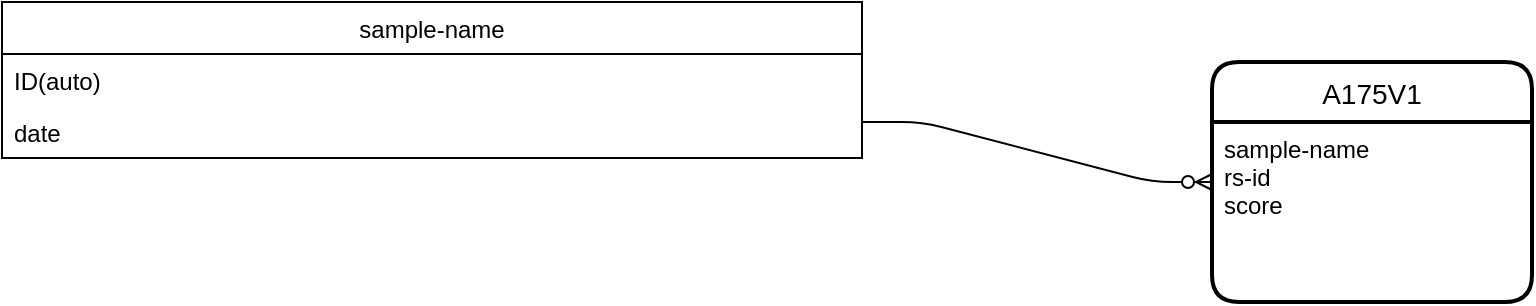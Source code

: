 <mxfile version="14.9.6" type="github">
  <diagram id="R2lEEEUBdFMjLlhIrx00" name="Page-1">
    <mxGraphModel dx="2272" dy="762" grid="1" gridSize="10" guides="1" tooltips="1" connect="1" arrows="1" fold="1" page="1" pageScale="1" pageWidth="850" pageHeight="1100" math="0" shadow="0" extFonts="Permanent Marker^https://fonts.googleapis.com/css?family=Permanent+Marker">
      <root>
        <mxCell id="0" />
        <mxCell id="1" parent="0" />
        <mxCell id="gKuJw4J6L1pgZ_0EmLtg-1" value="sample-name" style="swimlane;fontStyle=0;childLayout=stackLayout;horizontal=1;startSize=26;fillColor=none;horizontalStack=0;resizeParent=1;resizeParentMax=0;resizeLast=0;collapsible=1;marginBottom=0;" vertex="1" parent="1">
          <mxGeometry x="-5" y="190" width="430" height="78" as="geometry" />
        </mxCell>
        <mxCell id="gKuJw4J6L1pgZ_0EmLtg-2" value="ID(auto)" style="text;strokeColor=none;fillColor=none;align=left;verticalAlign=top;spacingLeft=4;spacingRight=4;overflow=hidden;rotatable=0;points=[[0,0.5],[1,0.5]];portConstraint=eastwest;" vertex="1" parent="gKuJw4J6L1pgZ_0EmLtg-1">
          <mxGeometry y="26" width="430" height="26" as="geometry" />
        </mxCell>
        <mxCell id="gKuJw4J6L1pgZ_0EmLtg-3" value="date" style="text;strokeColor=none;fillColor=none;align=left;verticalAlign=top;spacingLeft=4;spacingRight=4;overflow=hidden;rotatable=0;points=[[0,0.5],[1,0.5]];portConstraint=eastwest;" vertex="1" parent="gKuJw4J6L1pgZ_0EmLtg-1">
          <mxGeometry y="52" width="430" height="26" as="geometry" />
        </mxCell>
        <mxCell id="gKuJw4J6L1pgZ_0EmLtg-15" value="A175V1" style="swimlane;childLayout=stackLayout;horizontal=1;startSize=30;horizontalStack=0;rounded=1;fontSize=14;fontStyle=0;strokeWidth=2;resizeParent=0;resizeLast=1;shadow=0;dashed=0;align=center;" vertex="1" parent="1">
          <mxGeometry x="600" y="220" width="160" height="120" as="geometry" />
        </mxCell>
        <mxCell id="gKuJw4J6L1pgZ_0EmLtg-16" value="sample-name&#xa;rs-id&#xa;score&#xa;&#xa;" style="align=left;strokeColor=none;fillColor=none;spacingLeft=4;fontSize=12;verticalAlign=top;resizable=0;rotatable=0;part=1;" vertex="1" parent="gKuJw4J6L1pgZ_0EmLtg-15">
          <mxGeometry y="30" width="160" height="90" as="geometry" />
        </mxCell>
        <mxCell id="gKuJw4J6L1pgZ_0EmLtg-18" value="" style="edgeStyle=entityRelationEdgeStyle;fontSize=12;html=1;endArrow=ERzeroToMany;endFill=1;" edge="1" parent="1">
          <mxGeometry width="100" height="100" relative="1" as="geometry">
            <mxPoint x="425" y="250" as="sourcePoint" />
            <mxPoint x="600" y="280" as="targetPoint" />
          </mxGeometry>
        </mxCell>
      </root>
    </mxGraphModel>
  </diagram>
</mxfile>
